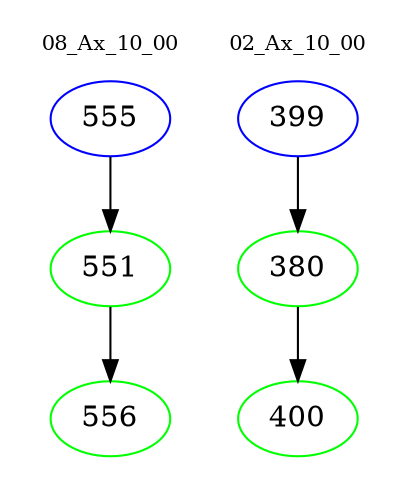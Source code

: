 digraph{
subgraph cluster_0 {
color = white
label = "08_Ax_10_00";
fontsize=10;
T0_555 [label="555", color="blue"]
T0_555 -> T0_551 [color="black"]
T0_551 [label="551", color="green"]
T0_551 -> T0_556 [color="black"]
T0_556 [label="556", color="green"]
}
subgraph cluster_1 {
color = white
label = "02_Ax_10_00";
fontsize=10;
T1_399 [label="399", color="blue"]
T1_399 -> T1_380 [color="black"]
T1_380 [label="380", color="green"]
T1_380 -> T1_400 [color="black"]
T1_400 [label="400", color="green"]
}
}
